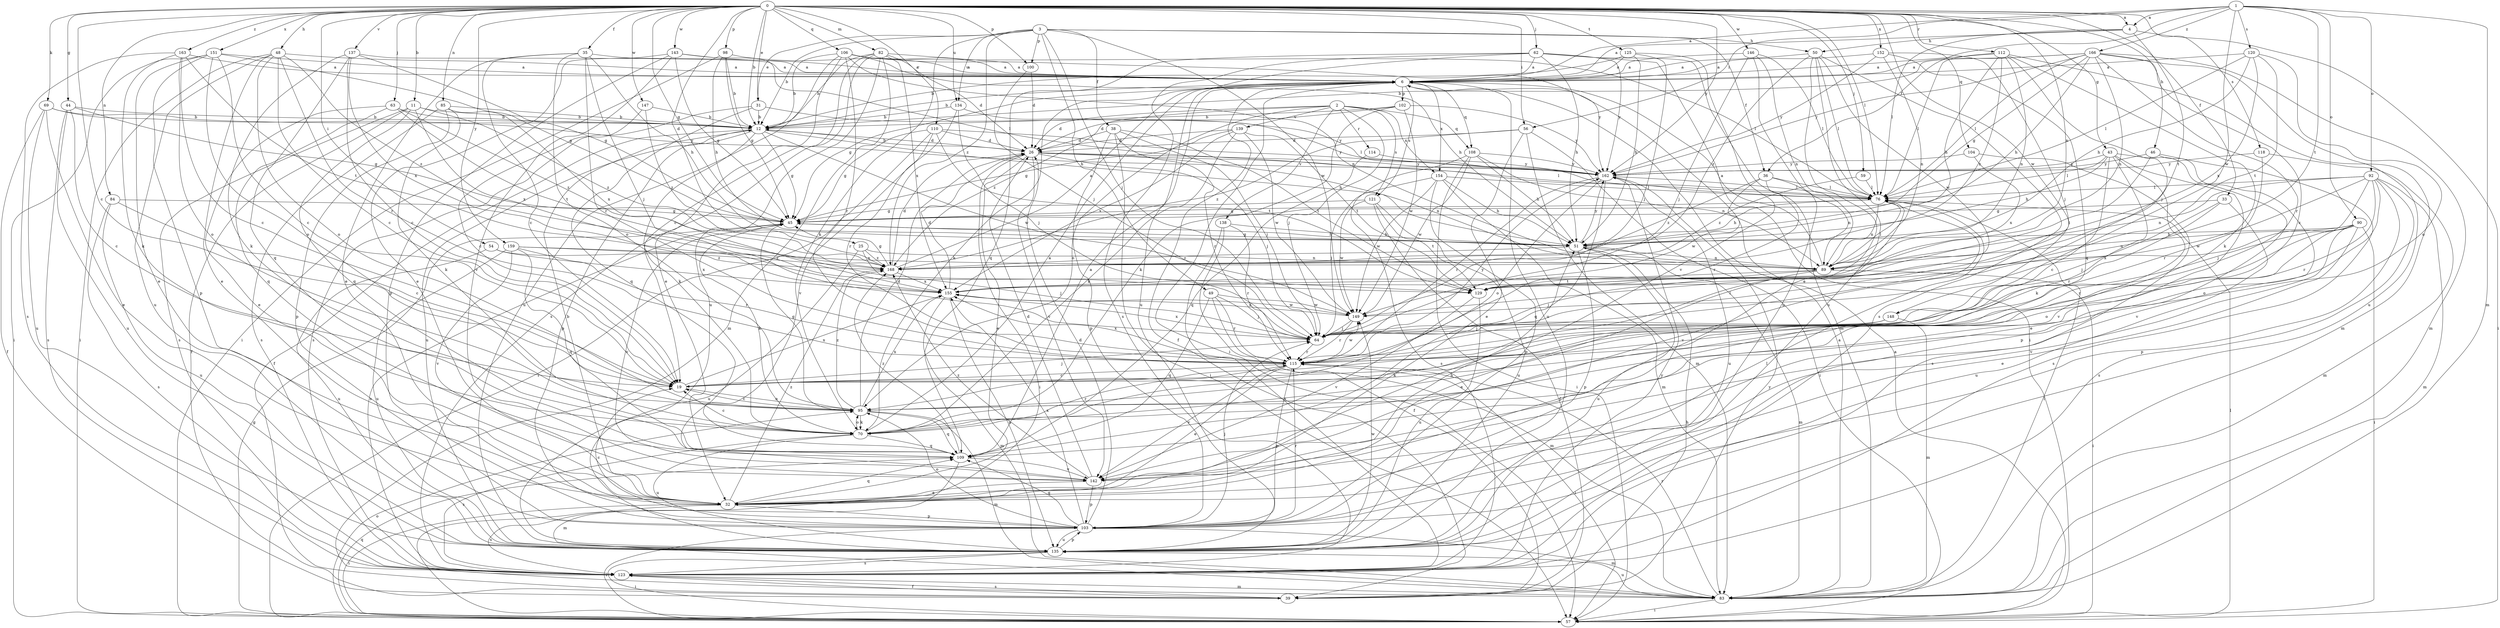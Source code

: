 strict digraph  {
0;
1;
2;
3;
4;
6;
11;
12;
19;
25;
26;
31;
32;
33;
35;
36;
38;
39;
43;
44;
45;
46;
48;
49;
50;
51;
54;
56;
57;
59;
62;
63;
64;
69;
70;
76;
82;
83;
84;
85;
89;
90;
92;
95;
98;
100;
102;
103;
104;
106;
108;
109;
110;
112;
114;
115;
118;
120;
121;
123;
125;
129;
134;
135;
137;
138;
139;
142;
143;
146;
147;
148;
149;
151;
152;
154;
155;
159;
162;
163;
166;
168;
0 -> 4  [label=a];
0 -> 11  [label=b];
0 -> 12  [label=b];
0 -> 19  [label=c];
0 -> 25  [label=d];
0 -> 31  [label=e];
0 -> 33  [label=f];
0 -> 35  [label=f];
0 -> 43  [label=g];
0 -> 44  [label=g];
0 -> 45  [label=g];
0 -> 46  [label=h];
0 -> 48  [label=h];
0 -> 54  [label=i];
0 -> 56  [label=i];
0 -> 59  [label=j];
0 -> 62  [label=j];
0 -> 63  [label=j];
0 -> 69  [label=k];
0 -> 76  [label=l];
0 -> 82  [label=m];
0 -> 84  [label=n];
0 -> 85  [label=n];
0 -> 89  [label=n];
0 -> 98  [label=p];
0 -> 100  [label=p];
0 -> 104  [label=q];
0 -> 106  [label=q];
0 -> 110  [label=r];
0 -> 112  [label=r];
0 -> 118  [label=s];
0 -> 125  [label=t];
0 -> 134  [label=u];
0 -> 137  [label=v];
0 -> 143  [label=w];
0 -> 146  [label=w];
0 -> 147  [label=w];
0 -> 148  [label=w];
0 -> 151  [label=x];
0 -> 152  [label=x];
0 -> 159  [label=y];
0 -> 162  [label=y];
0 -> 163  [label=z];
1 -> 4  [label=a];
1 -> 6  [label=a];
1 -> 36  [label=f];
1 -> 56  [label=i];
1 -> 83  [label=m];
1 -> 90  [label=o];
1 -> 92  [label=o];
1 -> 120  [label=s];
1 -> 129  [label=t];
1 -> 148  [label=w];
1 -> 166  [label=z];
2 -> 26  [label=d];
2 -> 64  [label=j];
2 -> 95  [label=o];
2 -> 108  [label=q];
2 -> 114  [label=r];
2 -> 121  [label=s];
2 -> 138  [label=v];
2 -> 139  [label=v];
2 -> 154  [label=x];
2 -> 168  [label=z];
3 -> 12  [label=b];
3 -> 31  [label=e];
3 -> 36  [label=f];
3 -> 38  [label=f];
3 -> 49  [label=h];
3 -> 50  [label=h];
3 -> 64  [label=j];
3 -> 70  [label=k];
3 -> 100  [label=p];
3 -> 134  [label=u];
3 -> 149  [label=w];
3 -> 168  [label=z];
4 -> 6  [label=a];
4 -> 50  [label=h];
4 -> 57  [label=i];
4 -> 76  [label=l];
4 -> 129  [label=t];
6 -> 12  [label=b];
6 -> 39  [label=f];
6 -> 45  [label=g];
6 -> 57  [label=i];
6 -> 70  [label=k];
6 -> 102  [label=p];
6 -> 108  [label=q];
6 -> 121  [label=s];
6 -> 135  [label=u];
6 -> 154  [label=x];
11 -> 12  [label=b];
11 -> 39  [label=f];
11 -> 109  [label=q];
11 -> 123  [label=s];
11 -> 155  [label=x];
11 -> 168  [label=z];
12 -> 26  [label=d];
12 -> 39  [label=f];
12 -> 45  [label=g];
12 -> 51  [label=h];
12 -> 70  [label=k];
12 -> 103  [label=p];
12 -> 135  [label=u];
12 -> 149  [label=w];
19 -> 64  [label=j];
19 -> 76  [label=l];
19 -> 95  [label=o];
19 -> 155  [label=x];
25 -> 64  [label=j];
25 -> 89  [label=n];
25 -> 135  [label=u];
25 -> 168  [label=z];
26 -> 12  [label=b];
26 -> 32  [label=e];
26 -> 57  [label=i];
26 -> 64  [label=j];
26 -> 76  [label=l];
26 -> 89  [label=n];
26 -> 142  [label=v];
26 -> 162  [label=y];
31 -> 12  [label=b];
31 -> 109  [label=q];
31 -> 123  [label=s];
31 -> 162  [label=y];
32 -> 12  [label=b];
32 -> 51  [label=h];
32 -> 57  [label=i];
32 -> 103  [label=p];
32 -> 109  [label=q];
32 -> 123  [label=s];
32 -> 168  [label=z];
33 -> 45  [label=g];
33 -> 64  [label=j];
33 -> 115  [label=r];
33 -> 135  [label=u];
35 -> 6  [label=a];
35 -> 19  [label=c];
35 -> 32  [label=e];
35 -> 51  [label=h];
35 -> 64  [label=j];
35 -> 95  [label=o];
35 -> 115  [label=r];
36 -> 76  [label=l];
36 -> 89  [label=n];
36 -> 115  [label=r];
36 -> 149  [label=w];
36 -> 168  [label=z];
38 -> 26  [label=d];
38 -> 57  [label=i];
38 -> 64  [label=j];
38 -> 103  [label=p];
38 -> 115  [label=r];
38 -> 129  [label=t];
39 -> 51  [label=h];
39 -> 123  [label=s];
39 -> 162  [label=y];
43 -> 19  [label=c];
43 -> 32  [label=e];
43 -> 51  [label=h];
43 -> 70  [label=k];
43 -> 76  [label=l];
43 -> 103  [label=p];
43 -> 142  [label=v];
43 -> 162  [label=y];
44 -> 12  [label=b];
44 -> 19  [label=c];
44 -> 45  [label=g];
44 -> 123  [label=s];
44 -> 135  [label=u];
45 -> 51  [label=h];
45 -> 70  [label=k];
45 -> 123  [label=s];
45 -> 142  [label=v];
46 -> 123  [label=s];
46 -> 129  [label=t];
46 -> 142  [label=v];
46 -> 162  [label=y];
48 -> 6  [label=a];
48 -> 19  [label=c];
48 -> 32  [label=e];
48 -> 57  [label=i];
48 -> 95  [label=o];
48 -> 115  [label=r];
48 -> 135  [label=u];
48 -> 168  [label=z];
49 -> 64  [label=j];
49 -> 83  [label=m];
49 -> 109  [label=q];
49 -> 115  [label=r];
49 -> 149  [label=w];
50 -> 6  [label=a];
50 -> 32  [label=e];
50 -> 76  [label=l];
50 -> 123  [label=s];
50 -> 135  [label=u];
50 -> 149  [label=w];
50 -> 168  [label=z];
51 -> 45  [label=g];
51 -> 83  [label=m];
51 -> 89  [label=n];
51 -> 103  [label=p];
51 -> 135  [label=u];
51 -> 162  [label=y];
51 -> 168  [label=z];
54 -> 135  [label=u];
54 -> 155  [label=x];
54 -> 168  [label=z];
56 -> 26  [label=d];
56 -> 32  [label=e];
56 -> 57  [label=i];
56 -> 83  [label=m];
56 -> 168  [label=z];
57 -> 6  [label=a];
57 -> 45  [label=g];
57 -> 76  [label=l];
57 -> 95  [label=o];
57 -> 109  [label=q];
59 -> 76  [label=l];
59 -> 168  [label=z];
62 -> 6  [label=a];
62 -> 51  [label=h];
62 -> 57  [label=i];
62 -> 83  [label=m];
62 -> 109  [label=q];
62 -> 123  [label=s];
62 -> 135  [label=u];
62 -> 162  [label=y];
63 -> 12  [label=b];
63 -> 32  [label=e];
63 -> 109  [label=q];
63 -> 129  [label=t];
63 -> 168  [label=z];
64 -> 115  [label=r];
64 -> 155  [label=x];
69 -> 12  [label=b];
69 -> 32  [label=e];
69 -> 39  [label=f];
69 -> 135  [label=u];
69 -> 162  [label=y];
70 -> 6  [label=a];
70 -> 19  [label=c];
70 -> 95  [label=o];
70 -> 109  [label=q];
70 -> 115  [label=r];
70 -> 123  [label=s];
70 -> 135  [label=u];
76 -> 45  [label=g];
76 -> 51  [label=h];
76 -> 89  [label=n];
76 -> 142  [label=v];
82 -> 6  [label=a];
82 -> 12  [label=b];
82 -> 19  [label=c];
82 -> 26  [label=d];
82 -> 83  [label=m];
82 -> 123  [label=s];
82 -> 135  [label=u];
82 -> 155  [label=x];
83 -> 6  [label=a];
83 -> 57  [label=i];
83 -> 76  [label=l];
83 -> 115  [label=r];
83 -> 135  [label=u];
84 -> 19  [label=c];
84 -> 45  [label=g];
84 -> 123  [label=s];
84 -> 135  [label=u];
85 -> 12  [label=b];
85 -> 70  [label=k];
85 -> 103  [label=p];
85 -> 123  [label=s];
85 -> 155  [label=x];
89 -> 6  [label=a];
89 -> 32  [label=e];
89 -> 57  [label=i];
89 -> 64  [label=j];
89 -> 76  [label=l];
89 -> 129  [label=t];
90 -> 32  [label=e];
90 -> 51  [label=h];
90 -> 57  [label=i];
90 -> 89  [label=n];
90 -> 95  [label=o];
90 -> 115  [label=r];
90 -> 142  [label=v];
90 -> 155  [label=x];
92 -> 64  [label=j];
92 -> 76  [label=l];
92 -> 83  [label=m];
92 -> 89  [label=n];
92 -> 95  [label=o];
92 -> 103  [label=p];
92 -> 115  [label=r];
92 -> 123  [label=s];
92 -> 149  [label=w];
95 -> 19  [label=c];
95 -> 26  [label=d];
95 -> 45  [label=g];
95 -> 70  [label=k];
95 -> 83  [label=m];
95 -> 109  [label=q];
95 -> 155  [label=x];
95 -> 168  [label=z];
98 -> 6  [label=a];
98 -> 12  [label=b];
98 -> 45  [label=g];
98 -> 51  [label=h];
98 -> 57  [label=i];
100 -> 26  [label=d];
100 -> 64  [label=j];
102 -> 12  [label=b];
102 -> 26  [label=d];
102 -> 70  [label=k];
102 -> 149  [label=w];
102 -> 162  [label=y];
103 -> 19  [label=c];
103 -> 26  [label=d];
103 -> 57  [label=i];
103 -> 64  [label=j];
103 -> 76  [label=l];
103 -> 83  [label=m];
103 -> 95  [label=o];
103 -> 109  [label=q];
103 -> 115  [label=r];
103 -> 135  [label=u];
103 -> 155  [label=x];
104 -> 123  [label=s];
104 -> 155  [label=x];
104 -> 162  [label=y];
106 -> 6  [label=a];
106 -> 12  [label=b];
106 -> 32  [label=e];
106 -> 51  [label=h];
106 -> 76  [label=l];
106 -> 89  [label=n];
106 -> 115  [label=r];
106 -> 135  [label=u];
106 -> 162  [label=y];
108 -> 51  [label=h];
108 -> 57  [label=i];
108 -> 89  [label=n];
108 -> 123  [label=s];
108 -> 149  [label=w];
108 -> 162  [label=y];
109 -> 6  [label=a];
109 -> 83  [label=m];
109 -> 142  [label=v];
109 -> 168  [label=z];
110 -> 26  [label=d];
110 -> 45  [label=g];
110 -> 57  [label=i];
110 -> 115  [label=r];
110 -> 129  [label=t];
110 -> 162  [label=y];
112 -> 6  [label=a];
112 -> 51  [label=h];
112 -> 64  [label=j];
112 -> 70  [label=k];
112 -> 76  [label=l];
112 -> 83  [label=m];
112 -> 89  [label=n];
112 -> 168  [label=z];
114 -> 109  [label=q];
114 -> 162  [label=y];
115 -> 19  [label=c];
115 -> 32  [label=e];
115 -> 57  [label=i];
115 -> 103  [label=p];
115 -> 142  [label=v];
115 -> 149  [label=w];
115 -> 155  [label=x];
115 -> 162  [label=y];
118 -> 83  [label=m];
118 -> 115  [label=r];
118 -> 162  [label=y];
120 -> 6  [label=a];
120 -> 51  [label=h];
120 -> 76  [label=l];
120 -> 95  [label=o];
120 -> 129  [label=t];
120 -> 155  [label=x];
121 -> 39  [label=f];
121 -> 45  [label=g];
121 -> 129  [label=t];
121 -> 135  [label=u];
121 -> 149  [label=w];
123 -> 39  [label=f];
123 -> 83  [label=m];
123 -> 162  [label=y];
125 -> 6  [label=a];
125 -> 12  [label=b];
125 -> 51  [label=h];
125 -> 64  [label=j];
125 -> 142  [label=v];
129 -> 135  [label=u];
129 -> 142  [label=v];
134 -> 12  [label=b];
134 -> 64  [label=j];
134 -> 76  [label=l];
134 -> 142  [label=v];
135 -> 57  [label=i];
135 -> 103  [label=p];
135 -> 123  [label=s];
135 -> 149  [label=w];
137 -> 6  [label=a];
137 -> 19  [label=c];
137 -> 45  [label=g];
137 -> 70  [label=k];
137 -> 109  [label=q];
137 -> 155  [label=x];
138 -> 39  [label=f];
138 -> 51  [label=h];
138 -> 115  [label=r];
138 -> 123  [label=s];
139 -> 26  [label=d];
139 -> 45  [label=g];
139 -> 70  [label=k];
139 -> 129  [label=t];
139 -> 149  [label=w];
139 -> 155  [label=x];
142 -> 26  [label=d];
142 -> 32  [label=e];
142 -> 103  [label=p];
142 -> 168  [label=z];
143 -> 6  [label=a];
143 -> 32  [label=e];
143 -> 45  [label=g];
143 -> 76  [label=l];
143 -> 103  [label=p];
143 -> 142  [label=v];
146 -> 6  [label=a];
146 -> 64  [label=j];
146 -> 76  [label=l];
146 -> 89  [label=n];
146 -> 135  [label=u];
147 -> 12  [label=b];
147 -> 19  [label=c];
147 -> 168  [label=z];
148 -> 64  [label=j];
148 -> 70  [label=k];
148 -> 83  [label=m];
149 -> 64  [label=j];
149 -> 115  [label=r];
149 -> 155  [label=x];
151 -> 6  [label=a];
151 -> 19  [label=c];
151 -> 32  [label=e];
151 -> 45  [label=g];
151 -> 57  [label=i];
151 -> 95  [label=o];
151 -> 103  [label=p];
152 -> 6  [label=a];
152 -> 64  [label=j];
152 -> 89  [label=n];
152 -> 109  [label=q];
152 -> 162  [label=y];
154 -> 51  [label=h];
154 -> 64  [label=j];
154 -> 76  [label=l];
154 -> 83  [label=m];
154 -> 103  [label=p];
154 -> 149  [label=w];
155 -> 26  [label=d];
155 -> 83  [label=m];
155 -> 135  [label=u];
155 -> 149  [label=w];
159 -> 89  [label=n];
159 -> 109  [label=q];
159 -> 115  [label=r];
159 -> 135  [label=u];
159 -> 142  [label=v];
159 -> 168  [label=z];
162 -> 76  [label=l];
162 -> 95  [label=o];
162 -> 109  [label=q];
162 -> 115  [label=r];
162 -> 135  [label=u];
163 -> 6  [label=a];
163 -> 19  [label=c];
163 -> 70  [label=k];
163 -> 95  [label=o];
163 -> 123  [label=s];
163 -> 129  [label=t];
166 -> 6  [label=a];
166 -> 12  [label=b];
166 -> 19  [label=c];
166 -> 45  [label=g];
166 -> 51  [label=h];
166 -> 76  [label=l];
166 -> 83  [label=m];
166 -> 89  [label=n];
166 -> 115  [label=r];
166 -> 135  [label=u];
166 -> 162  [label=y];
168 -> 6  [label=a];
168 -> 26  [label=d];
168 -> 45  [label=g];
168 -> 155  [label=x];
}
